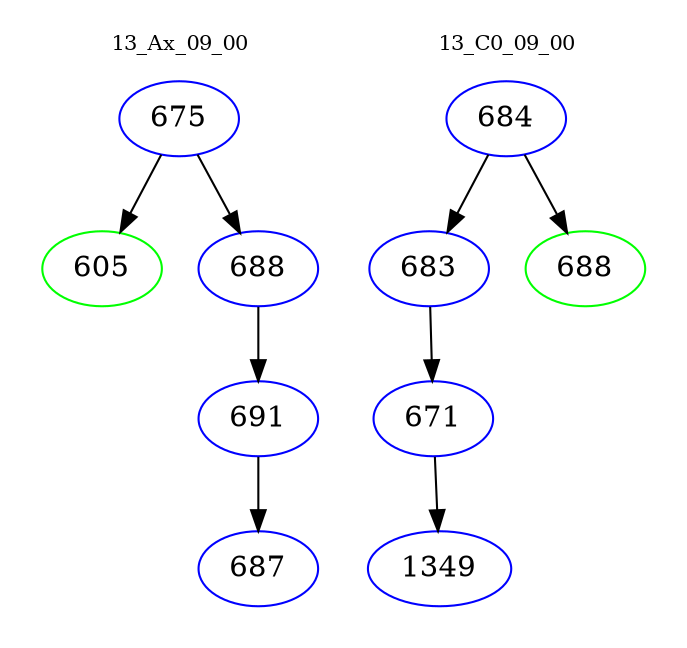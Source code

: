 digraph{
subgraph cluster_0 {
color = white
label = "13_Ax_09_00";
fontsize=10;
T0_675 [label="675", color="blue"]
T0_675 -> T0_605 [color="black"]
T0_605 [label="605", color="green"]
T0_675 -> T0_688 [color="black"]
T0_688 [label="688", color="blue"]
T0_688 -> T0_691 [color="black"]
T0_691 [label="691", color="blue"]
T0_691 -> T0_687 [color="black"]
T0_687 [label="687", color="blue"]
}
subgraph cluster_1 {
color = white
label = "13_C0_09_00";
fontsize=10;
T1_684 [label="684", color="blue"]
T1_684 -> T1_683 [color="black"]
T1_683 [label="683", color="blue"]
T1_683 -> T1_671 [color="black"]
T1_671 [label="671", color="blue"]
T1_671 -> T1_1349 [color="black"]
T1_1349 [label="1349", color="blue"]
T1_684 -> T1_688 [color="black"]
T1_688 [label="688", color="green"]
}
}
